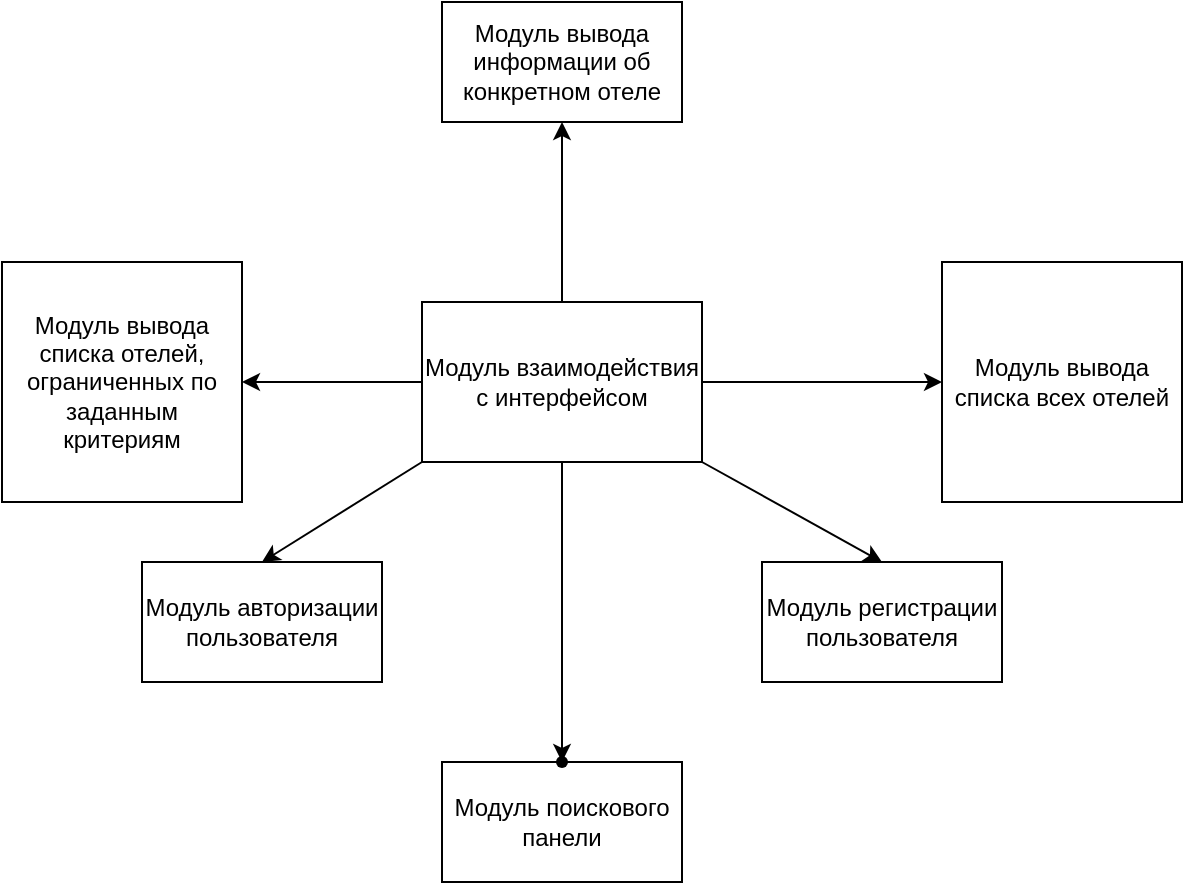 <mxfile version="18.1.1" type="device"><diagram id="NFPUJLuOPOit9RqDJVgu" name="Page-1"><mxGraphModel dx="1278" dy="539" grid="1" gridSize="10" guides="1" tooltips="1" connect="1" arrows="1" fold="1" page="1" pageScale="1" pageWidth="827" pageHeight="1169" math="0" shadow="0"><root><mxCell id="0"/><mxCell id="1" parent="0"/><mxCell id="2utH_bPEeeJxU6GIJGHq-1" value="Модуль вывода информации об конкретном отеле" style="rounded=0;whiteSpace=wrap;html=1;" vertex="1" parent="1"><mxGeometry x="330" y="30" width="120" height="60" as="geometry"/></mxCell><mxCell id="2utH_bPEeeJxU6GIJGHq-8" value="" style="edgeStyle=orthogonalEdgeStyle;rounded=0;orthogonalLoop=1;jettySize=auto;html=1;" edge="1" parent="1" source="2utH_bPEeeJxU6GIJGHq-2" target="2utH_bPEeeJxU6GIJGHq-1"><mxGeometry relative="1" as="geometry"/></mxCell><mxCell id="2utH_bPEeeJxU6GIJGHq-9" value="" style="edgeStyle=orthogonalEdgeStyle;rounded=0;orthogonalLoop=1;jettySize=auto;html=1;" edge="1" parent="1" source="2utH_bPEeeJxU6GIJGHq-2" target="2utH_bPEeeJxU6GIJGHq-6"><mxGeometry relative="1" as="geometry"/></mxCell><mxCell id="2utH_bPEeeJxU6GIJGHq-11" value="" style="edgeStyle=orthogonalEdgeStyle;rounded=0;orthogonalLoop=1;jettySize=auto;html=1;entryX=0;entryY=0.5;entryDx=0;entryDy=0;" edge="1" parent="1" source="2utH_bPEeeJxU6GIJGHq-2" target="2utH_bPEeeJxU6GIJGHq-3"><mxGeometry relative="1" as="geometry"><mxPoint x="570" y="220" as="targetPoint"/></mxGeometry></mxCell><mxCell id="2utH_bPEeeJxU6GIJGHq-13" value="" style="edgeStyle=orthogonalEdgeStyle;rounded=0;orthogonalLoop=1;jettySize=auto;html=1;" edge="1" parent="1" source="2utH_bPEeeJxU6GIJGHq-2" target="2utH_bPEeeJxU6GIJGHq-12"><mxGeometry relative="1" as="geometry"/></mxCell><mxCell id="2utH_bPEeeJxU6GIJGHq-2" value="Модуль взаимодействия с интерфейсом" style="rounded=0;whiteSpace=wrap;html=1;" vertex="1" parent="1"><mxGeometry x="320" y="180" width="140" height="80" as="geometry"/></mxCell><mxCell id="2utH_bPEeeJxU6GIJGHq-3" value="Модуль вывода списка всех отелей" style="rounded=0;whiteSpace=wrap;html=1;" vertex="1" parent="1"><mxGeometry x="580" y="160" width="120" height="120" as="geometry"/></mxCell><mxCell id="2utH_bPEeeJxU6GIJGHq-4" value="Модуль регистрации пользователя" style="rounded=0;whiteSpace=wrap;html=1;" vertex="1" parent="1"><mxGeometry x="490" y="310" width="120" height="60" as="geometry"/></mxCell><mxCell id="2utH_bPEeeJxU6GIJGHq-5" value="Модуль авторизации пользователя" style="rounded=0;whiteSpace=wrap;html=1;" vertex="1" parent="1"><mxGeometry x="180" y="310" width="120" height="60" as="geometry"/></mxCell><mxCell id="2utH_bPEeeJxU6GIJGHq-6" value="Модуль вывода списка отелей, ограниченных по заданным критериям" style="rounded=0;whiteSpace=wrap;html=1;" vertex="1" parent="1"><mxGeometry x="110" y="160" width="120" height="120" as="geometry"/></mxCell><mxCell id="2utH_bPEeeJxU6GIJGHq-7" value="Модуль поискового панели" style="rounded=0;whiteSpace=wrap;html=1;" vertex="1" parent="1"><mxGeometry x="330" y="410" width="120" height="60" as="geometry"/></mxCell><mxCell id="2utH_bPEeeJxU6GIJGHq-12" value="" style="shape=waypoint;sketch=0;size=6;pointerEvents=1;points=[];fillColor=default;resizable=0;rotatable=0;perimeter=centerPerimeter;snapToPoint=1;rounded=0;" vertex="1" parent="1"><mxGeometry x="370" y="390" width="40" height="40" as="geometry"/></mxCell><mxCell id="2utH_bPEeeJxU6GIJGHq-14" value="" style="endArrow=classic;html=1;rounded=0;exitX=0;exitY=1;exitDx=0;exitDy=0;entryX=0.5;entryY=0;entryDx=0;entryDy=0;" edge="1" parent="1" source="2utH_bPEeeJxU6GIJGHq-2" target="2utH_bPEeeJxU6GIJGHq-5"><mxGeometry width="50" height="50" relative="1" as="geometry"><mxPoint x="410" y="350" as="sourcePoint"/><mxPoint x="460" y="300" as="targetPoint"/></mxGeometry></mxCell><mxCell id="2utH_bPEeeJxU6GIJGHq-15" value="" style="endArrow=classic;html=1;rounded=0;exitX=1;exitY=1;exitDx=0;exitDy=0;entryX=0.5;entryY=0;entryDx=0;entryDy=0;" edge="1" parent="1" source="2utH_bPEeeJxU6GIJGHq-2" target="2utH_bPEeeJxU6GIJGHq-4"><mxGeometry width="50" height="50" relative="1" as="geometry"><mxPoint x="330" y="270" as="sourcePoint"/><mxPoint x="250" y="320" as="targetPoint"/></mxGeometry></mxCell></root></mxGraphModel></diagram></mxfile>